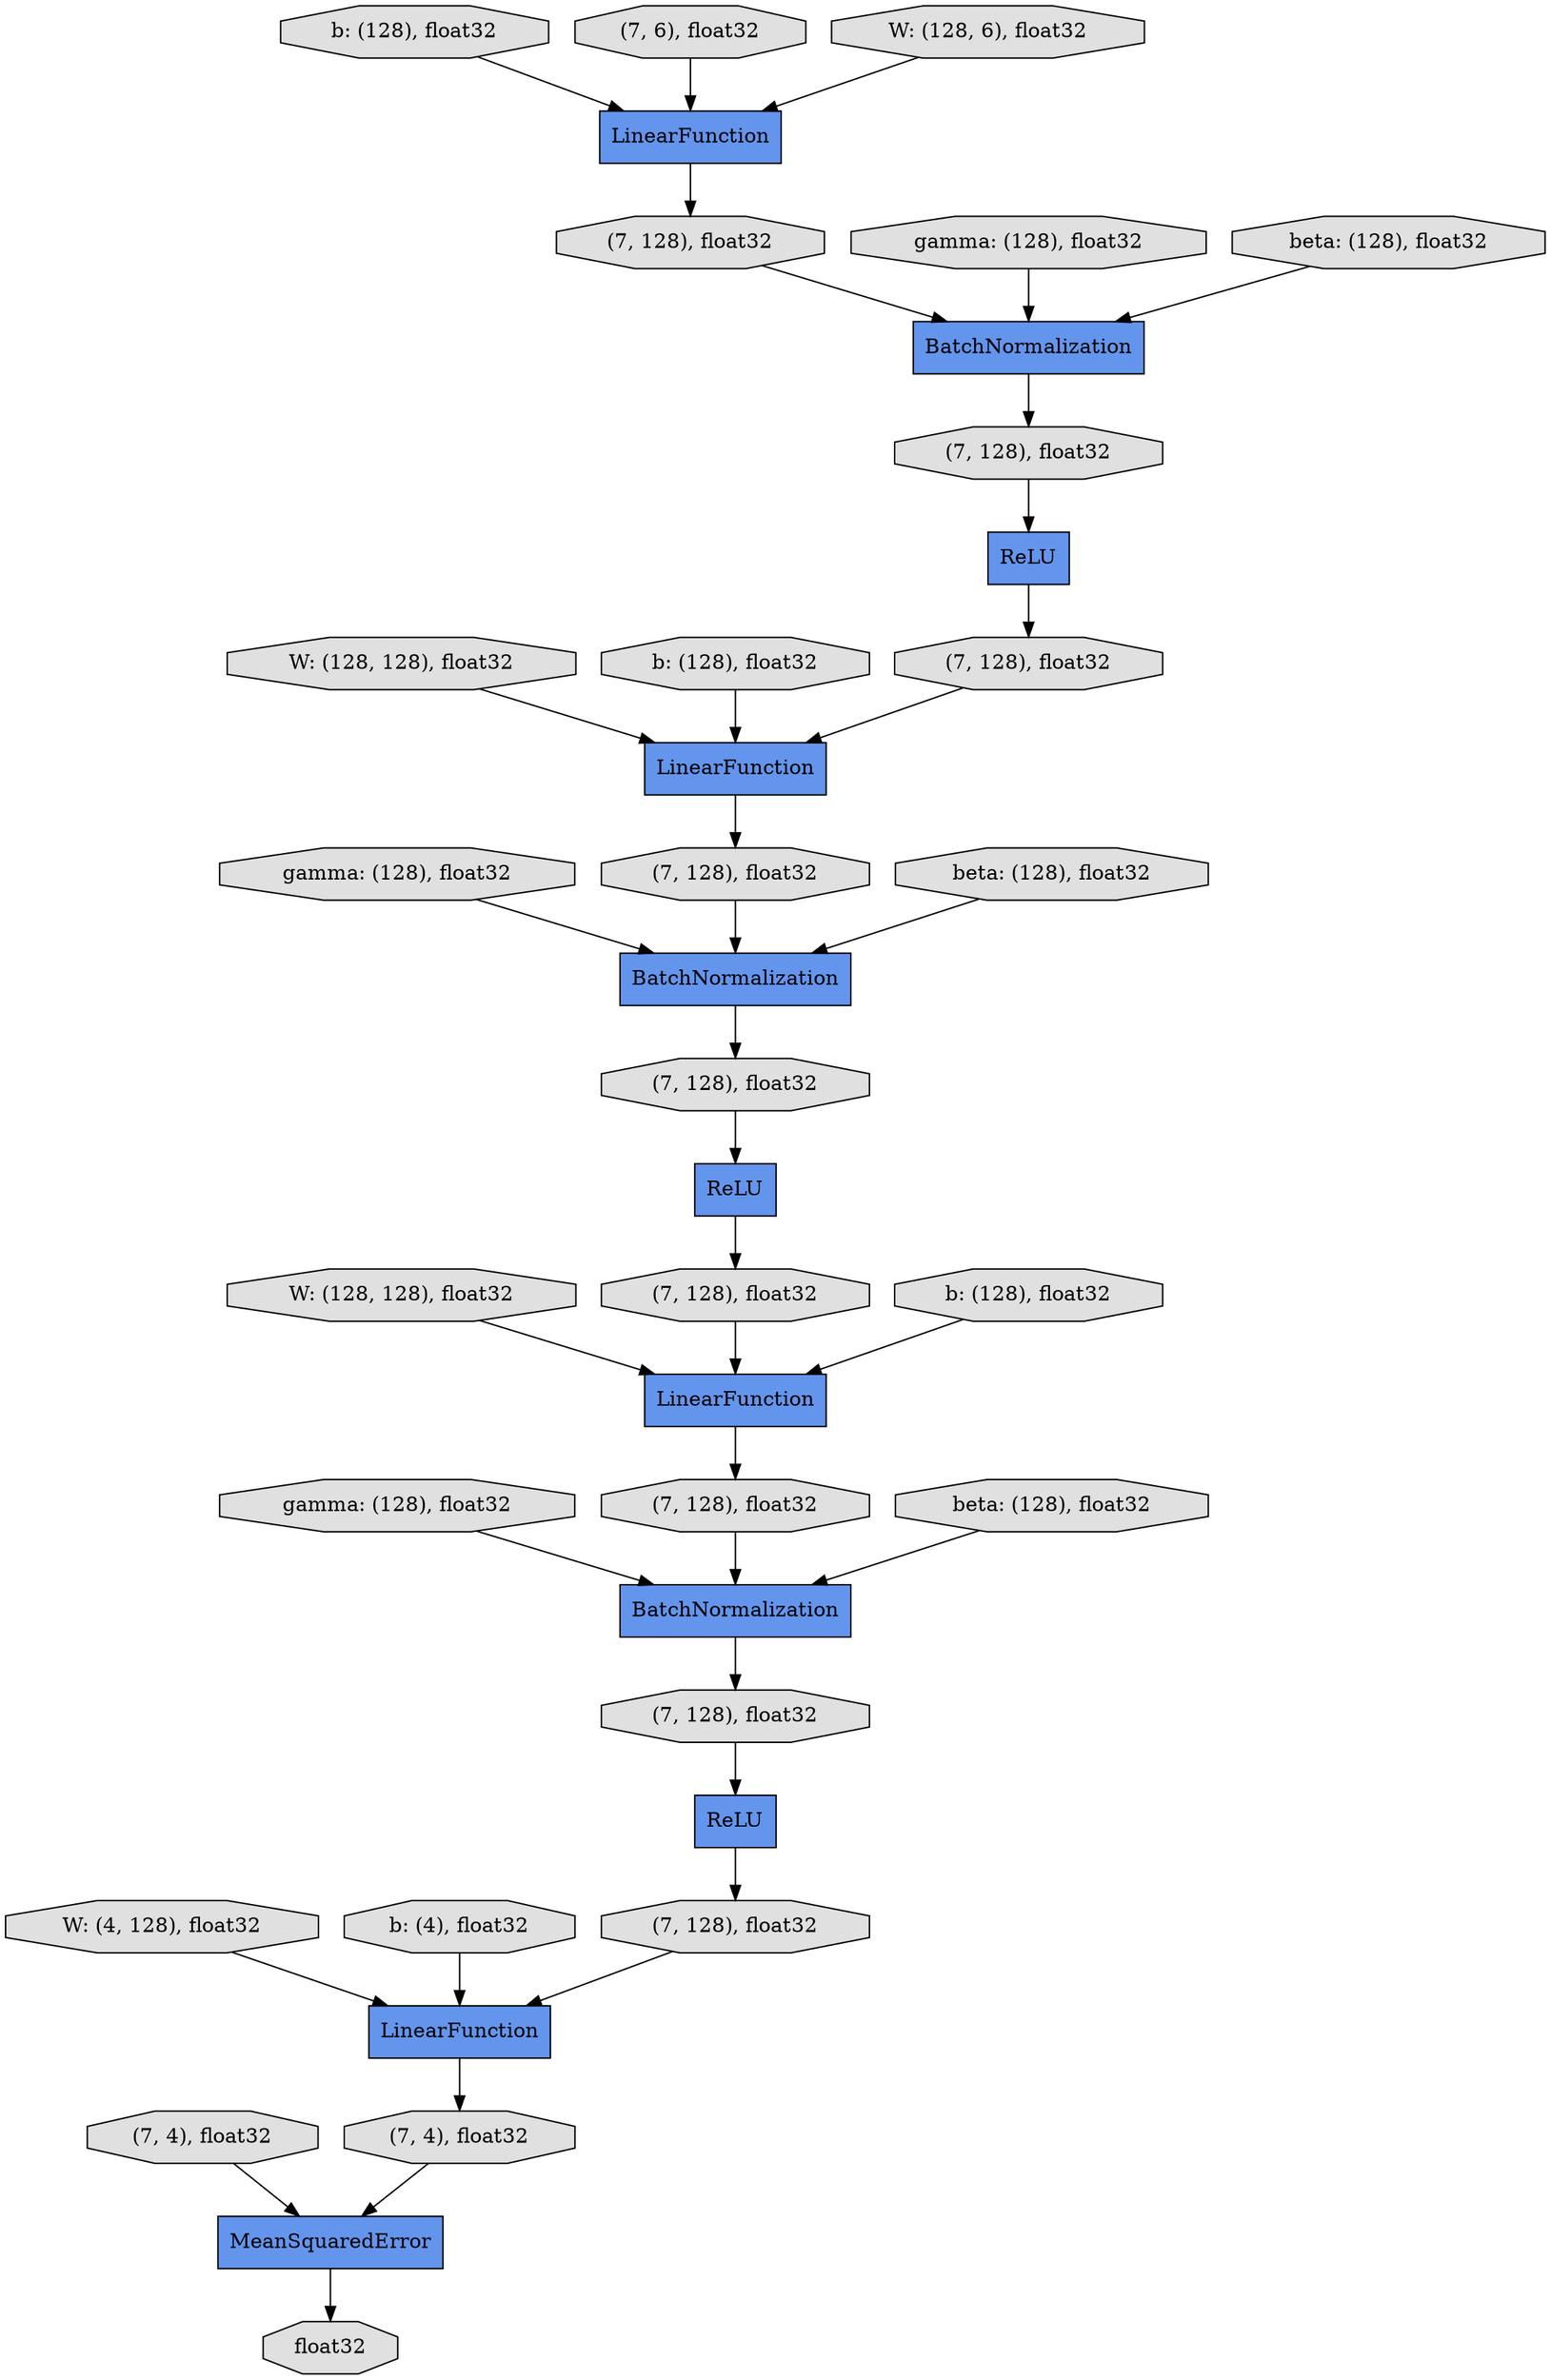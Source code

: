 digraph graphname{rankdir=TB;140698577020968 [label="BatchNormalization",fillcolor="#6495ED",style="filled",shape="record"];140698577055816 [label="gamma: (128), float32",fillcolor="#E0E0E0",style="filled",shape="octagon"];140698577019064 [label="MeanSquaredError",fillcolor="#6495ED",style="filled",shape="record"];140698577117424 [label="b: (128), float32",fillcolor="#E0E0E0",style="filled",shape="octagon"];140698577119552 [label="W: (128, 128), float32",fillcolor="#E0E0E0",style="filled",shape="octagon"];140698577021248 [label="BatchNormalization",fillcolor="#6495ED",style="filled",shape="record"];140698577021304 [label="(7, 6), float32",fillcolor="#E0E0E0",style="filled",shape="octagon"];140698577117592 [label="(7, 4), float32",fillcolor="#E0E0E0",style="filled",shape="octagon"];140698577021360 [label="(7, 128), float32",fillcolor="#E0E0E0",style="filled",shape="octagon"];140698577474000 [label="LinearFunction",fillcolor="#6495ED",style="filled",shape="record"];140698577056208 [label="gamma: (128), float32",fillcolor="#E0E0E0",style="filled",shape="octagon"];140698576962056 [label="(7, 128), float32",fillcolor="#E0E0E0",style="filled",shape="octagon"];140698577021528 [label="(7, 128), float32",fillcolor="#E0E0E0",style="filled",shape="octagon"];140698577455760 [label="LinearFunction",fillcolor="#6495ED",style="filled",shape="record"];140698577117872 [label="(7, 128), float32",fillcolor="#E0E0E0",style="filled",shape="octagon"];140698577119944 [label="W: (128, 128), float32",fillcolor="#E0E0E0",style="filled",shape="octagon"];140698577433264 [label="LinearFunction",fillcolor="#6495ED",style="filled",shape="record"];140698577120056 [label="(7, 128), float32",fillcolor="#E0E0E0",style="filled",shape="octagon"];140698577118096 [label="(7, 4), float32",fillcolor="#E0E0E0",style="filled",shape="octagon"];140698577433488 [label="gamma: (128), float32",fillcolor="#E0E0E0",style="filled",shape="octagon"];140698577118152 [label="W: (4, 128), float32",fillcolor="#E0E0E0",style="filled",shape="octagon"];140698577021976 [label="ReLU",fillcolor="#6495ED",style="filled",shape="record"];140698577120336 [label="b: (128), float32",fillcolor="#E0E0E0",style="filled",shape="octagon"];140698577120392 [label="W: (128, 6), float32",fillcolor="#E0E0E0",style="filled",shape="octagon"];140698577120504 [label="(7, 128), float32",fillcolor="#E0E0E0",style="filled",shape="octagon"];140698577030392 [label="float32",fillcolor="#E0E0E0",style="filled",shape="octagon"];140698577436008 [label="BatchNormalization",fillcolor="#6495ED",style="filled",shape="record"];140698577118600 [label="b: (4), float32",fillcolor="#E0E0E0",style="filled",shape="octagon"];140698577454472 [label="(7, 128), float32",fillcolor="#E0E0E0",style="filled",shape="octagon"];140698577057160 [label="beta: (128), float32",fillcolor="#E0E0E0",style="filled",shape="octagon"];140698577057328 [label="beta: (128), float32",fillcolor="#E0E0E0",style="filled",shape="octagon"];140698577020632 [label="LinearFunction",fillcolor="#6495ED",style="filled",shape="record"];140698577020688 [label="(7, 128), float32",fillcolor="#E0E0E0",style="filled",shape="octagon"];140698577057552 [label="beta: (128), float32",fillcolor="#E0E0E0",style="filled",shape="octagon"];140698577022760 [label="ReLU",fillcolor="#6495ED",style="filled",shape="record"];140698577020800 [label="ReLU",fillcolor="#6495ED",style="filled",shape="record"];140698577121176 [label="b: (128), float32",fillcolor="#E0E0E0",style="filled",shape="octagon"];140698577020856 [label="(7, 128), float32",fillcolor="#E0E0E0",style="filled",shape="octagon"];140698577020968 -> 140698577120056;140698577020856 -> 140698577020632;140698577120056 -> 140698577020800;140698577119552 -> 140698577474000;140698577020632 -> 140698577020688;140698577117424 -> 140698577433264;140698577120504 -> 140698577455760;140698577057160 -> 140698577436008;140698577433488 -> 140698577436008;140698577455760 -> 140698577118096;140698577021360 -> 140698577436008;140698577121176 -> 140698577474000;140698577057328 -> 140698577020968;140698577021248 -> 140698577454472;140698577117872 -> 140698577020968;140698577120392 -> 140698577433264;140698577021528 -> 140698577022760;140698577474000 -> 140698577117872;140698577454472 -> 140698577021976;140698577019064 -> 140698577030392;140698577118600 -> 140698577455760;140698577117592 -> 140698577019064;140698577021304 -> 140698577433264;140698577436008 -> 140698577021528;140698577433264 -> 140698577021360;140698577055816 -> 140698577020968;140698576962056 -> 140698577474000;140698577118096 -> 140698577019064;140698577119944 -> 140698577020632;140698577056208 -> 140698577021248;140698577118152 -> 140698577455760;140698577120336 -> 140698577020632;140698577020800 -> 140698577120504;140698577020688 -> 140698577021248;140698577057552 -> 140698577021248;140698577022760 -> 140698577020856;140698577021976 -> 140698576962056;}